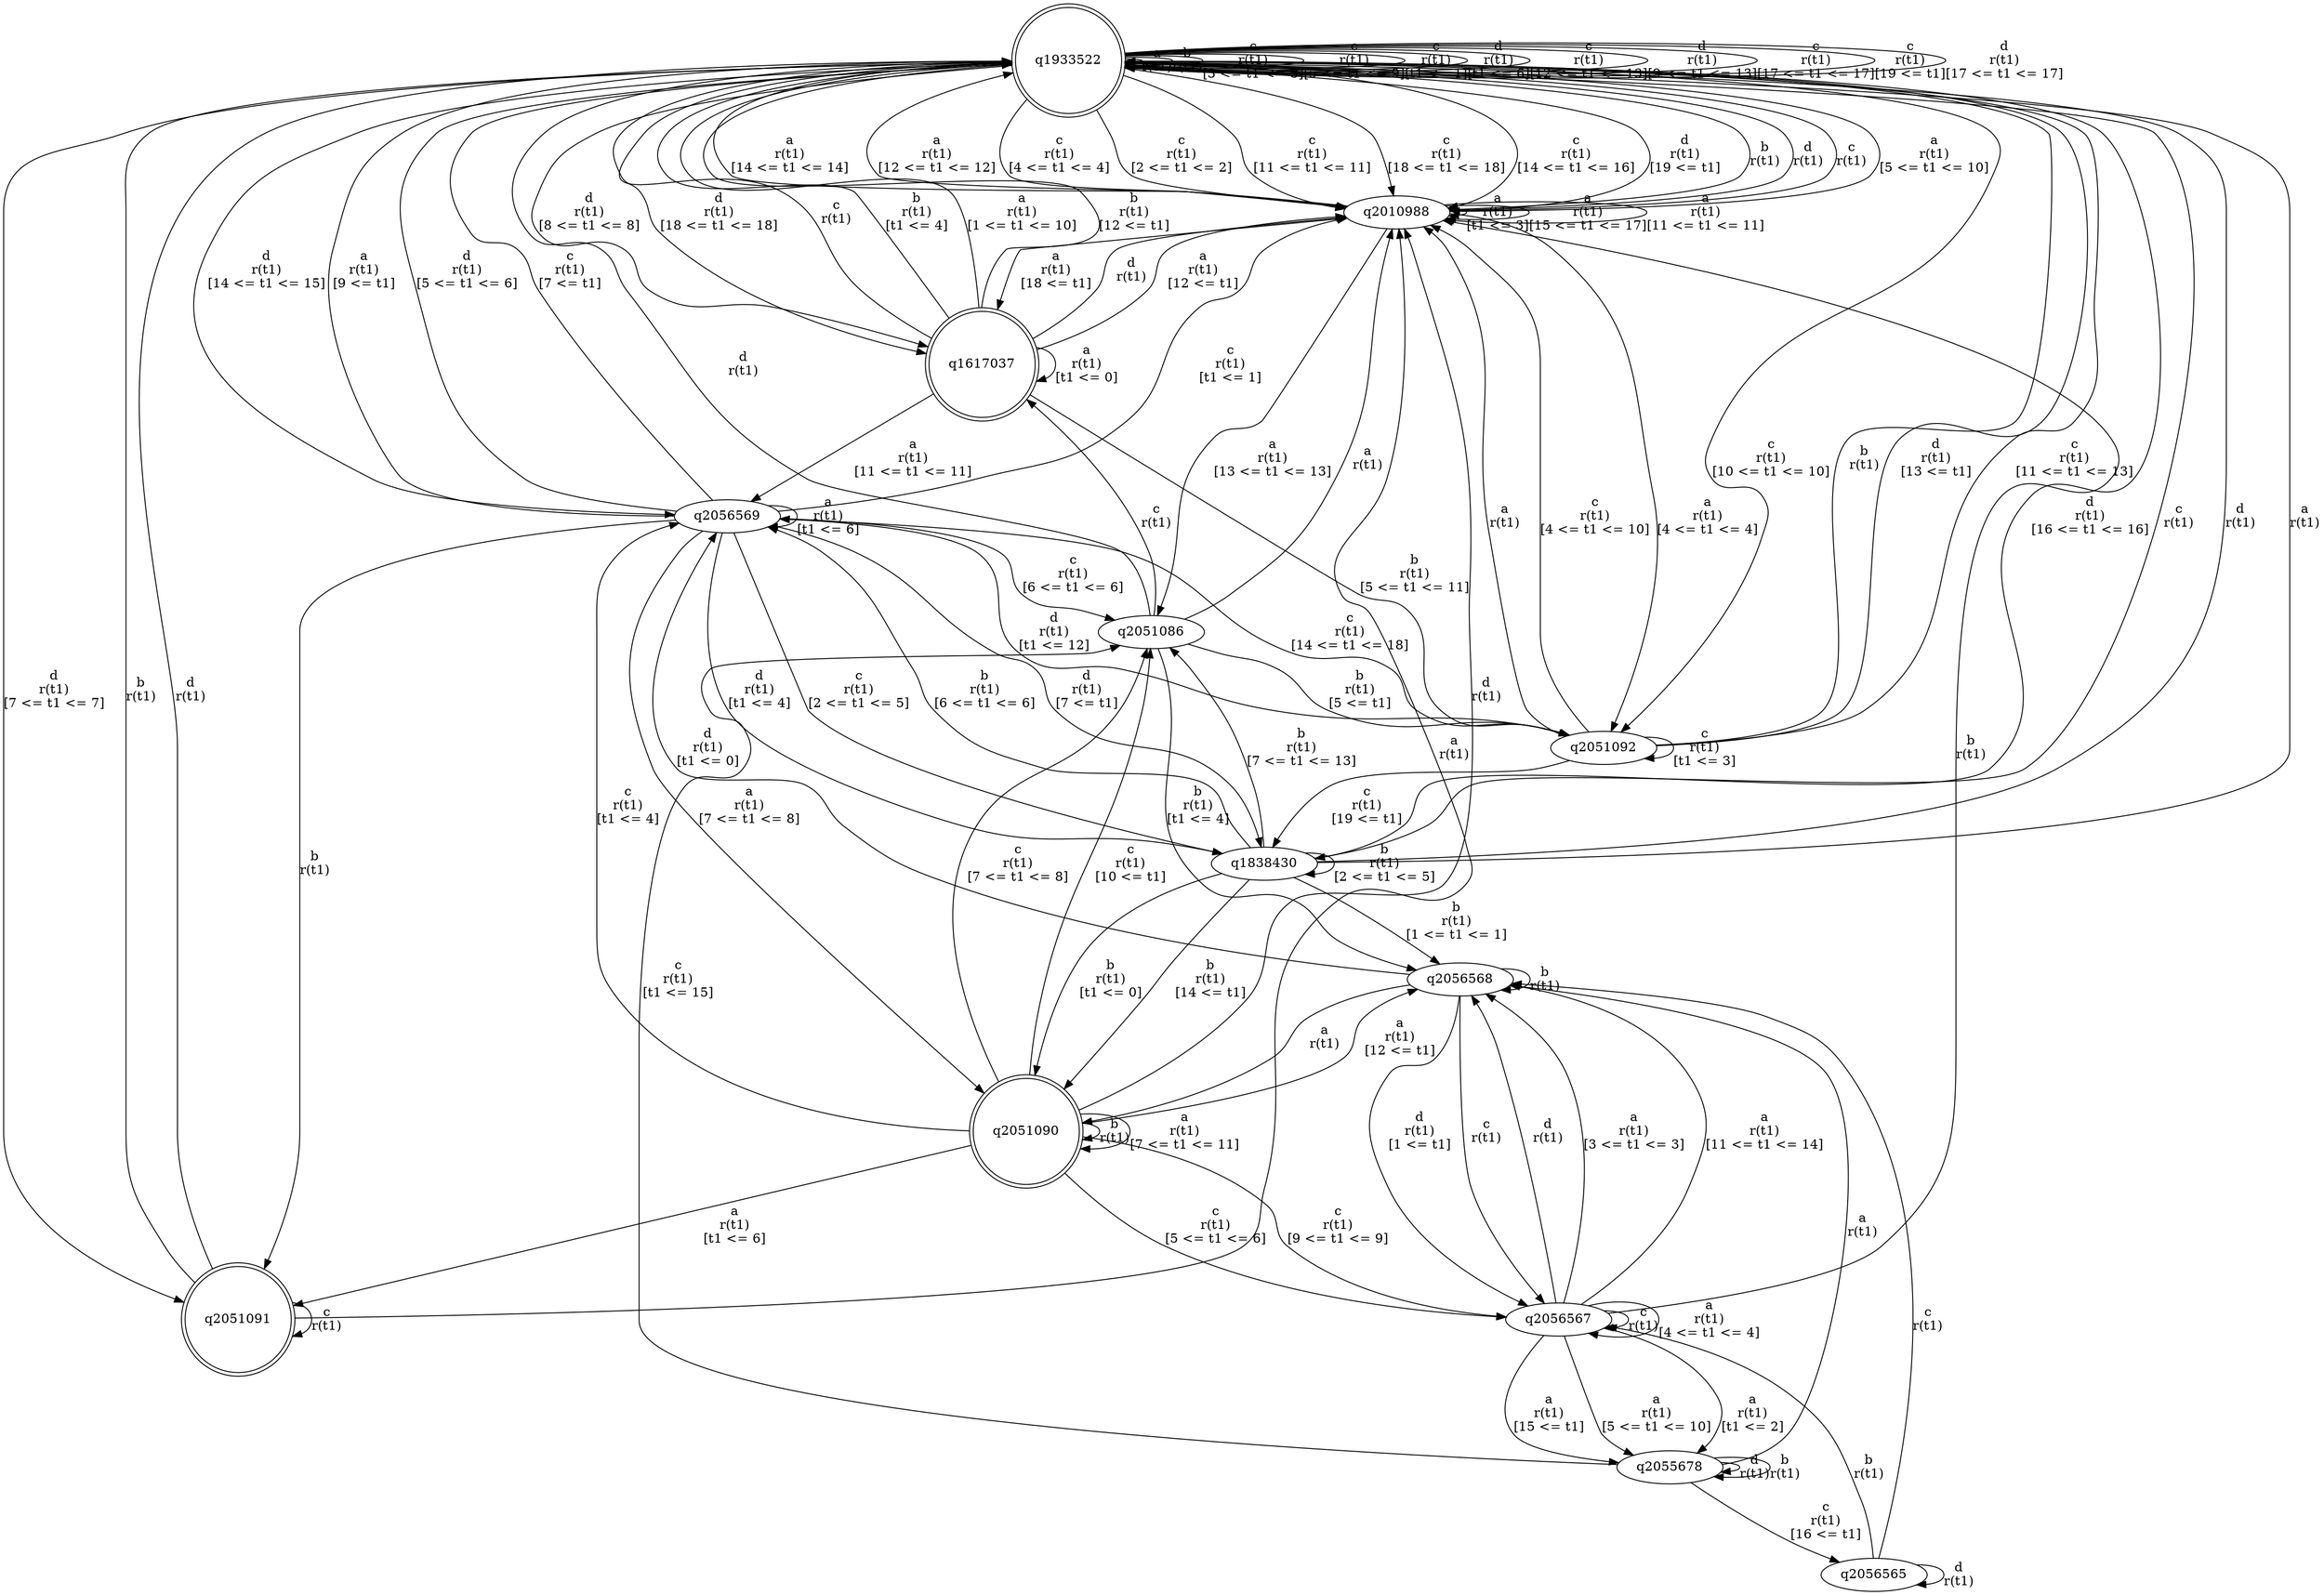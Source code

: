 digraph "tests_1/test122/solution101/solution_verwer" {
	q1933522[label=q1933522 shape=doublecircle]
	q2010988[label=q2010988]
	q2051092[label=q2051092]
	q2056569[label=q2056569]
	q2051091[label=q2051091 shape=doublecircle]
	q1838430[label=q1838430]
	q2051090[label=q2051090 shape=doublecircle]
	q2056568[label=q2056568]
	q2056567[label=q2056567]
	q2055678[label=q2055678]
	q2051086[label=q2051086]
	q1617037[label=q1617037 shape=doublecircle]
	q2056565[label=q2056565]
	q1933522 -> q1933522[label="a\nr(t1)\n"]
	q1933522 -> q1933522[label="b\nr(t1)\n"]
	q1933522 -> q1933522[label="c\nr(t1)\n[3 <= t1 <= 3]"]
	q1933522 -> q2010988[label="c\nr(t1)\n[4 <= t1 <= 4]"]
	q2010988 -> q1933522[label="b\nr(t1)\n"]
	q2010988 -> q1933522[label="d\nr(t1)\n"]
	q2010988 -> q1933522[label="c\nr(t1)\n"]
	q2010988 -> q2010988[label="a\nr(t1)\n[t1 <= 3]"]
	q2010988 -> q2051092[label="a\nr(t1)\n[4 <= t1 <= 4]"]
	q2051092 -> q1933522[label="b\nr(t1)\n"]
	q2051092 -> q2010988[label="a\nr(t1)\n"]
	q2051092 -> q2051092[label="c\nr(t1)\n[t1 <= 3]"]
	q2051092 -> q1933522[label="d\nr(t1)\n[13 <= t1]"]
	q2051092 -> q2010988[label="c\nr(t1)\n[4 <= t1 <= 10]"]
	q2051092 -> q1933522[label="c\nr(t1)\n[11 <= t1 <= 13]"]
	q2051092 -> q2056569[label="c\nr(t1)\n[14 <= t1 <= 18]"]
	q2056569 -> q2051091[label="b\nr(t1)\n"]
	q2051091 -> q1933522[label="b\nr(t1)\n"]
	q2051091 -> q1933522[label="d\nr(t1)\n"]
	q2051091 -> q2010988[label="a\nr(t1)\n"]
	q2051091 -> q2051091[label="c\nr(t1)\n"]
	q2056569 -> q1838430[label="d\nr(t1)\n[t1 <= 4]"]
	q1838430 -> q1933522[label="c\nr(t1)\n"]
	q1838430 -> q1933522[label="d\nr(t1)\n"]
	q1838430 -> q1933522[label="a\nr(t1)\n"]
	q1838430 -> q2051090[label="b\nr(t1)\n[t1 <= 0]"]
	q2051090 -> q2010988[label="d\nr(t1)\n"]
	q2051090 -> q2051090[label="b\nr(t1)\n"]
	q2051090 -> q2051091[label="a\nr(t1)\n[t1 <= 6]"]
	q2051090 -> q2056569[label="c\nr(t1)\n[t1 <= 4]"]
	q2051090 -> q2051090[label="a\nr(t1)\n[7 <= t1 <= 11]"]
	q2051090 -> q2056568[label="a\nr(t1)\n[12 <= t1]"]
	q2056568 -> q2056568[label="b\nr(t1)\n"]
	q2056568 -> q2051090[label="a\nr(t1)\n"]
	q2056568 -> q2056569[label="d\nr(t1)\n[t1 <= 0]"]
	q2056568 -> q2056567[label="d\nr(t1)\n[1 <= t1]"]
	q2056567 -> q2056568[label="d\nr(t1)\n"]
	q2056567 -> q2010988[label="b\nr(t1)\n"]
	q2056567 -> q2056567[label="c\nr(t1)\n"]
	q2056567 -> q2055678[label="a\nr(t1)\n[t1 <= 2]"]
	q2055678 -> q2055678[label="d\nr(t1)\n"]
	q2055678 -> q2055678[label="b\nr(t1)\n"]
	q2055678 -> q2056568[label="a\nr(t1)\n"]
	q2055678 -> q2051086[label="c\nr(t1)\n[t1 <= 15]"]
	q2051086 -> q1933522[label="d\nr(t1)\n"]
	q2051086 -> q2010988[label="a\nr(t1)\n"]
	q2051086 -> q1617037[label="c\nr(t1)\n"]
	q1617037 -> q1933522[label="c\nr(t1)\n"]
	q1617037 -> q2010988[label="d\nr(t1)\n"]
	q1617037 -> q1933522[label="b\nr(t1)\n[t1 <= 4]"]
	q1617037 -> q1617037[label="a\nr(t1)\n[t1 <= 0]"]
	q1617037 -> q1933522[label="a\nr(t1)\n[1 <= t1 <= 10]"]
	q1617037 -> q1933522[label="b\nr(t1)\n[12 <= t1]"]
	q1617037 -> q2056569[label="a\nr(t1)\n[11 <= t1 <= 11]"]
	q1617037 -> q2010988[label="a\nr(t1)\n[12 <= t1]"]
	q1617037 -> q2051092[label="b\nr(t1)\n[5 <= t1 <= 11]"]
	q2051086 -> q2051092[label="b\nr(t1)\n[5 <= t1]"]
	q2051086 -> q2056568[label="b\nr(t1)\n[t1 <= 4]"]
	q2055678 -> q2056565[label="c\nr(t1)\n[16 <= t1]"]
	q2056565 -> q2056565[label="d\nr(t1)\n"]
	q2056565 -> q2056568[label="c\nr(t1)\n"]
	q2056565 -> q2056567[label="b\nr(t1)\n"]
	q2056567 -> q2056568[label="a\nr(t1)\n[3 <= t1 <= 3]"]
	q2056567 -> q2056567[label="a\nr(t1)\n[4 <= t1 <= 4]"]
	q2056567 -> q2055678[label="a\nr(t1)\n[15 <= t1]"]
	q2056567 -> q2056568[label="a\nr(t1)\n[11 <= t1 <= 14]"]
	q2056567 -> q2055678[label="a\nr(t1)\n[5 <= t1 <= 10]"]
	q2056568 -> q2056567[label="c\nr(t1)\n"]
	q2051090 -> q2056567[label="c\nr(t1)\n[5 <= t1 <= 6]"]
	q2051090 -> q2051086[label="c\nr(t1)\n[7 <= t1 <= 8]"]
	q2051090 -> q2056567[label="c\nr(t1)\n[9 <= t1 <= 9]"]
	q2051090 -> q2051086[label="c\nr(t1)\n[10 <= t1]"]
	q1838430 -> q2056568[label="b\nr(t1)\n[1 <= t1 <= 1]"]
	q1838430 -> q1838430[label="b\nr(t1)\n[2 <= t1 <= 5]"]
	q1838430 -> q2056569[label="b\nr(t1)\n[6 <= t1 <= 6]"]
	q1838430 -> q2051086[label="b\nr(t1)\n[7 <= t1 <= 13]"]
	q1838430 -> q2051090[label="b\nr(t1)\n[14 <= t1]"]
	q2056569 -> q2010988[label="c\nr(t1)\n[t1 <= 1]"]
	q2056569 -> q2056569[label="a\nr(t1)\n[t1 <= 6]"]
	q2056569 -> q2051090[label="a\nr(t1)\n[7 <= t1 <= 8]"]
	q2056569 -> q1933522[label="a\nr(t1)\n[9 <= t1]"]
	q2056569 -> q1933522[label="d\nr(t1)\n[5 <= t1 <= 6]"]
	q2056569 -> q2051086[label="c\nr(t1)\n[6 <= t1 <= 6]"]
	q2056569 -> q1933522[label="c\nr(t1)\n[7 <= t1]"]
	q2056569 -> q1838430[label="d\nr(t1)\n[7 <= t1]"]
	q2056569 -> q1838430[label="c\nr(t1)\n[2 <= t1 <= 5]"]
	q2051092 -> q1838430[label="c\nr(t1)\n[19 <= t1]"]
	q2051092 -> q2056569[label="d\nr(t1)\n[t1 <= 12]"]
	q2010988 -> q1933522[label="a\nr(t1)\n[5 <= t1 <= 10]"]
	q2010988 -> q1933522[label="a\nr(t1)\n[14 <= t1 <= 14]"]
	q2010988 -> q2010988[label="a\nr(t1)\n[15 <= t1 <= 17]"]
	q2010988 -> q1617037[label="a\nr(t1)\n[18 <= t1]"]
	q2010988 -> q2010988[label="a\nr(t1)\n[11 <= t1 <= 11]"]
	q2010988 -> q1933522[label="a\nr(t1)\n[12 <= t1 <= 12]"]
	q2010988 -> q2051086[label="a\nr(t1)\n[13 <= t1 <= 13]"]
	q1933522 -> q2051091[label="d\nr(t1)\n[7 <= t1 <= 7]"]
	q1933522 -> q1617037[label="d\nr(t1)\n[8 <= t1 <= 8]"]
	q1933522 -> q1933522[label="c\nr(t1)\n[5 <= t1 <= 9]"]
	q1933522 -> q2010988[label="c\nr(t1)\n[2 <= t1 <= 2]"]
	q1933522 -> q1933522[label="c\nr(t1)\n[t1 <= 1]"]
	q1933522 -> q2051092[label="c\nr(t1)\n[10 <= t1 <= 10]"]
	q1933522 -> q2010988[label="c\nr(t1)\n[11 <= t1 <= 11]"]
	q1933522 -> q1933522[label="d\nr(t1)\n[t1 <= 6]"]
	q1933522 -> q1933522[label="c\nr(t1)\n[12 <= t1 <= 13]"]
	q1933522 -> q1838430[label="d\nr(t1)\n[16 <= t1 <= 16]"]
	q1933522 -> q1933522[label="d\nr(t1)\n[9 <= t1 <= 13]"]
	q1933522 -> q1933522[label="c\nr(t1)\n[17 <= t1 <= 17]"]
	q1933522 -> q2010988[label="c\nr(t1)\n[18 <= t1 <= 18]"]
	q1933522 -> q1933522[label="c\nr(t1)\n[19 <= t1]"]
	q1933522 -> q2010988[label="c\nr(t1)\n[14 <= t1 <= 16]"]
	q1933522 -> q2010988[label="d\nr(t1)\n[19 <= t1]"]
	q1933522 -> q1933522[label="d\nr(t1)\n[17 <= t1 <= 17]"]
	q1933522 -> q1617037[label="d\nr(t1)\n[18 <= t1 <= 18]"]
	q1933522 -> q2056569[label="d\nr(t1)\n[14 <= t1 <= 15]"]
}

